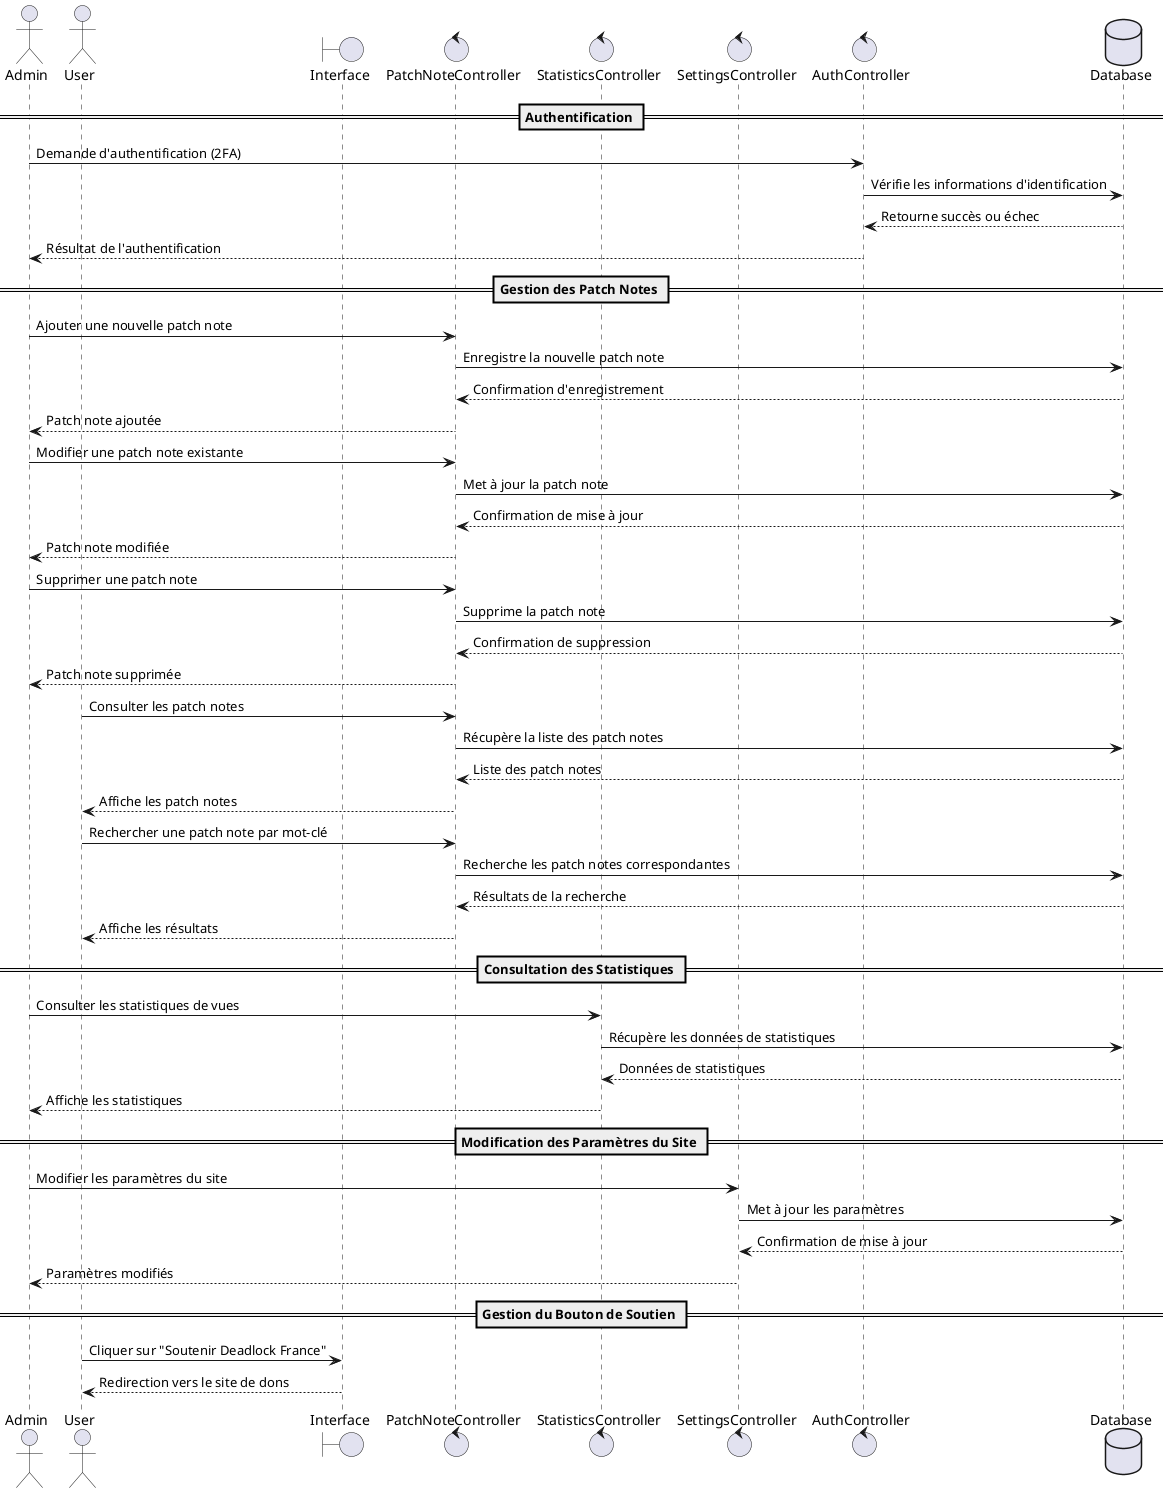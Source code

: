 @startuml

actor Admin
actor User
boundary Interface
control PatchNoteController
control StatisticsController
control SettingsController
control AuthController
database Database

== Authentification ==
Admin -> AuthController : Demande d'authentification (2FA)
AuthController -> Database : Vérifie les informations d'identification
Database --> AuthController : Retourne succès ou échec
AuthController --> Admin : Résultat de l'authentification

== Gestion des Patch Notes ==
Admin -> PatchNoteController : Ajouter une nouvelle patch note
PatchNoteController -> Database : Enregistre la nouvelle patch note
Database --> PatchNoteController : Confirmation d'enregistrement
PatchNoteController --> Admin : Patch note ajoutée

Admin -> PatchNoteController : Modifier une patch note existante
PatchNoteController -> Database : Met à jour la patch note
Database --> PatchNoteController : Confirmation de mise à jour
PatchNoteController --> Admin : Patch note modifiée

Admin -> PatchNoteController : Supprimer une patch note
PatchNoteController -> Database : Supprime la patch note
Database --> PatchNoteController : Confirmation de suppression
PatchNoteController --> Admin : Patch note supprimée

User -> PatchNoteController : Consulter les patch notes
PatchNoteController -> Database : Récupère la liste des patch notes
Database --> PatchNoteController : Liste des patch notes
PatchNoteController --> User : Affiche les patch notes

User -> PatchNoteController : Rechercher une patch note par mot-clé
PatchNoteController -> Database : Recherche les patch notes correspondantes
Database --> PatchNoteController : Résultats de la recherche
PatchNoteController --> User : Affiche les résultats

== Consultation des Statistiques ==
Admin -> StatisticsController : Consulter les statistiques de vues
StatisticsController -> Database : Récupère les données de statistiques
Database --> StatisticsController : Données de statistiques
StatisticsController --> Admin : Affiche les statistiques

== Modification des Paramètres du Site ==
Admin -> SettingsController : Modifier les paramètres du site
SettingsController -> Database : Met à jour les paramètres
Database --> SettingsController : Confirmation de mise à jour
SettingsController --> Admin : Paramètres modifiés

== Gestion du Bouton de Soutien ==
User -> Interface : Cliquer sur "Soutenir Deadlock France"
Interface --> User : Redirection vers le site de dons

@enduml